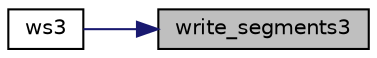 digraph "write_segments3"
{
 // LATEX_PDF_SIZE
  edge [fontname="Helvetica",fontsize="10",labelfontname="Helvetica",labelfontsize="10"];
  node [fontname="Helvetica",fontsize="10",shape=record];
  rankdir="RL";
  Node1 [label="write_segments3",height=0.2,width=0.4,color="black", fillcolor="grey75", style="filled", fontcolor="black",tooltip=" "];
  Node1 -> Node2 [dir="back",color="midnightblue",fontsize="10",style="solid",fontname="Helvetica"];
  Node2 [label="ws3",height=0.2,width=0.4,color="black", fillcolor="white", style="filled",URL="$d0/d11/arrange_8_c.html#ac1471c6b3ce86370e9eb16c6abc2182f",tooltip=" "];
}

